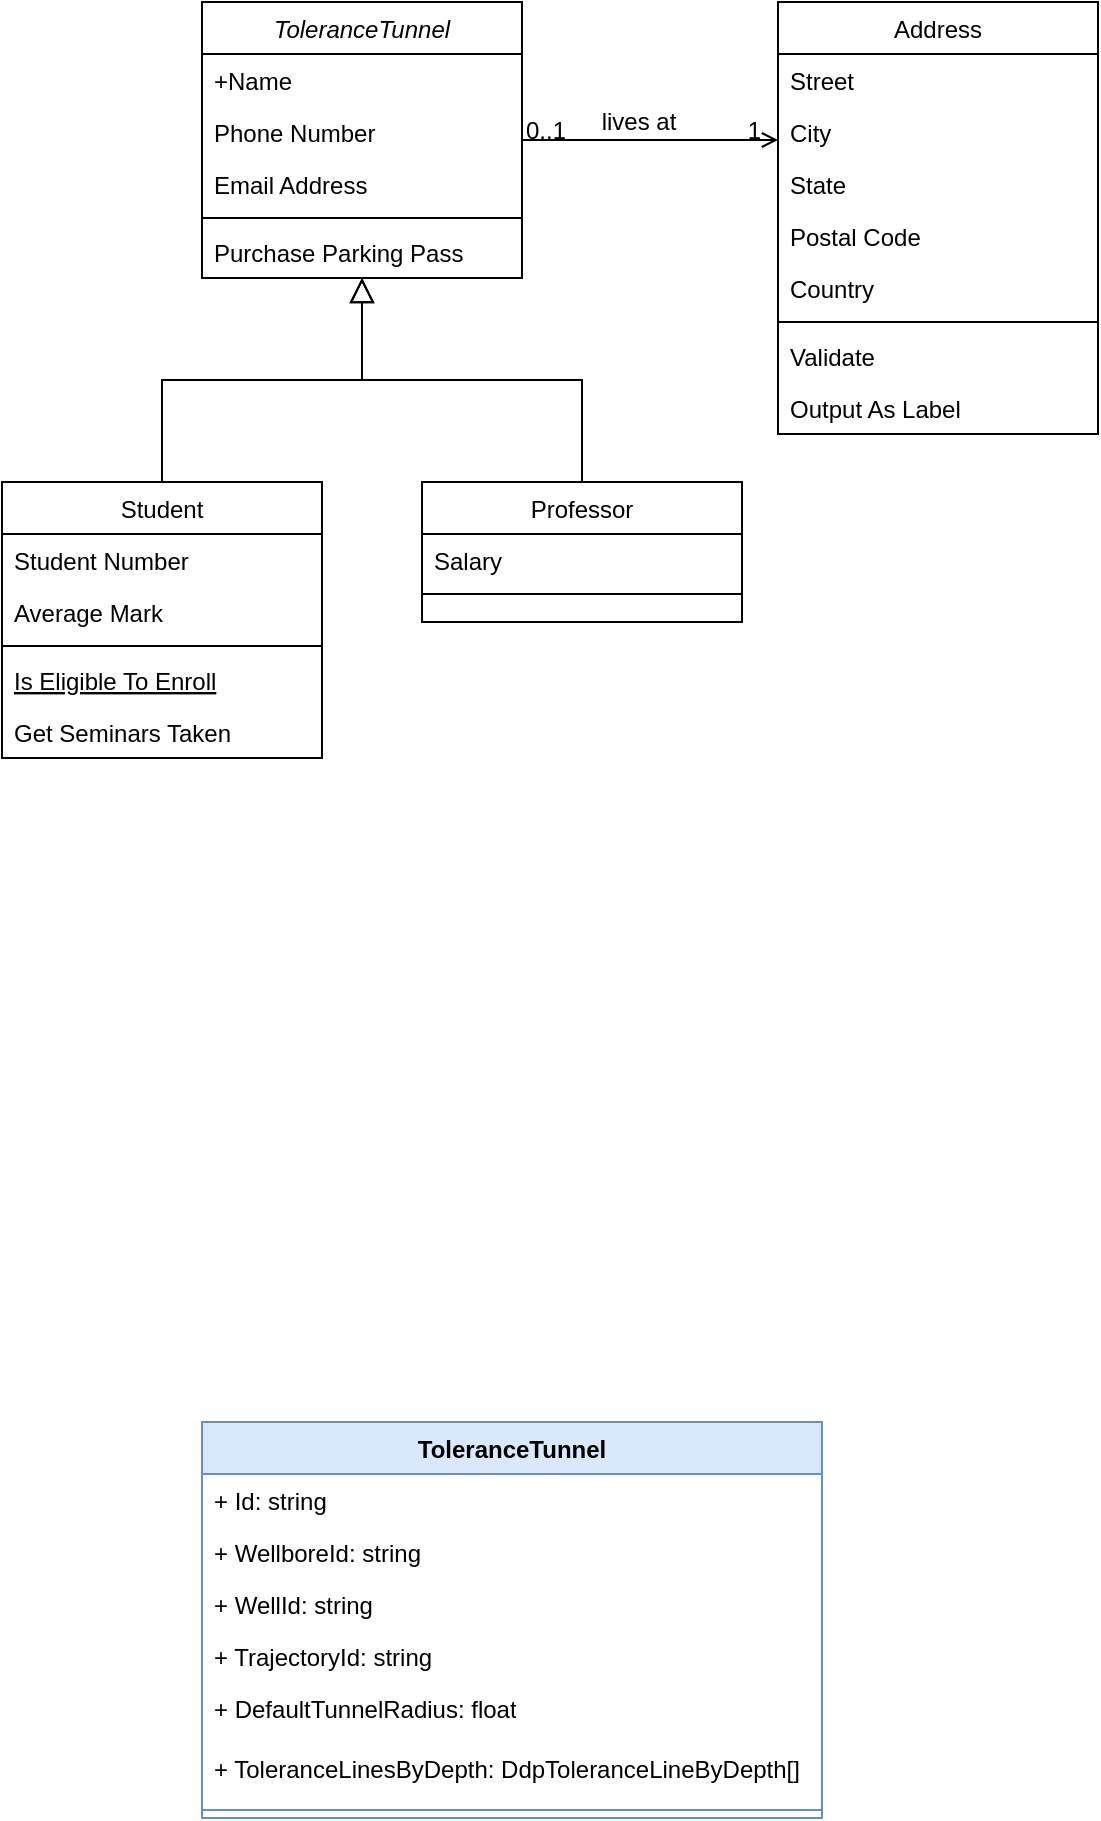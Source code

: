 <mxfile version="24.7.0" type="github">
  <diagram name="Page-1" id="SDHUjwgeJsBEM07UFrrE">
    <mxGraphModel dx="794" dy="458" grid="1" gridSize="10" guides="1" tooltips="1" connect="1" arrows="1" fold="1" page="1" pageScale="1" pageWidth="850" pageHeight="1100" math="0" shadow="0">
      <root>
        <mxCell id="0" />
        <mxCell id="1" parent="0" />
        <mxCell id="ETATzE8KKVZN9ZIXHdRA-3" value="ToleranceTunnel" style="swimlane;fontStyle=2;align=center;verticalAlign=top;childLayout=stackLayout;horizontal=1;startSize=26;horizontalStack=0;resizeParent=1;resizeLast=0;collapsible=1;marginBottom=0;rounded=0;shadow=0;strokeWidth=1;" vertex="1" parent="1">
          <mxGeometry x="120" y="20" width="160" height="138" as="geometry">
            <mxRectangle x="120" y="20" width="160" height="26" as="alternateBounds" />
          </mxGeometry>
        </mxCell>
        <mxCell id="ETATzE8KKVZN9ZIXHdRA-4" value="+Name" style="text;align=left;verticalAlign=top;spacingLeft=4;spacingRight=4;overflow=hidden;rotatable=0;points=[[0,0.5],[1,0.5]];portConstraint=eastwest;" vertex="1" parent="ETATzE8KKVZN9ZIXHdRA-3">
          <mxGeometry y="26" width="160" height="26" as="geometry" />
        </mxCell>
        <mxCell id="ETATzE8KKVZN9ZIXHdRA-5" value="Phone Number" style="text;align=left;verticalAlign=top;spacingLeft=4;spacingRight=4;overflow=hidden;rotatable=0;points=[[0,0.5],[1,0.5]];portConstraint=eastwest;rounded=0;shadow=0;html=0;" vertex="1" parent="ETATzE8KKVZN9ZIXHdRA-3">
          <mxGeometry y="52" width="160" height="26" as="geometry" />
        </mxCell>
        <mxCell id="ETATzE8KKVZN9ZIXHdRA-6" value="Email Address" style="text;align=left;verticalAlign=top;spacingLeft=4;spacingRight=4;overflow=hidden;rotatable=0;points=[[0,0.5],[1,0.5]];portConstraint=eastwest;rounded=0;shadow=0;html=0;" vertex="1" parent="ETATzE8KKVZN9ZIXHdRA-3">
          <mxGeometry y="78" width="160" height="26" as="geometry" />
        </mxCell>
        <mxCell id="ETATzE8KKVZN9ZIXHdRA-7" value="" style="line;html=1;strokeWidth=1;align=left;verticalAlign=middle;spacingTop=-1;spacingLeft=3;spacingRight=3;rotatable=0;labelPosition=right;points=[];portConstraint=eastwest;" vertex="1" parent="ETATzE8KKVZN9ZIXHdRA-3">
          <mxGeometry y="104" width="160" height="8" as="geometry" />
        </mxCell>
        <mxCell id="ETATzE8KKVZN9ZIXHdRA-8" value="Purchase Parking Pass" style="text;align=left;verticalAlign=top;spacingLeft=4;spacingRight=4;overflow=hidden;rotatable=0;points=[[0,0.5],[1,0.5]];portConstraint=eastwest;" vertex="1" parent="ETATzE8KKVZN9ZIXHdRA-3">
          <mxGeometry y="112" width="160" height="26" as="geometry" />
        </mxCell>
        <mxCell id="ETATzE8KKVZN9ZIXHdRA-9" value="Student" style="swimlane;fontStyle=0;align=center;verticalAlign=top;childLayout=stackLayout;horizontal=1;startSize=26;horizontalStack=0;resizeParent=1;resizeLast=0;collapsible=1;marginBottom=0;rounded=0;shadow=0;strokeWidth=1;" vertex="1" parent="1">
          <mxGeometry x="20" y="260" width="160" height="138" as="geometry">
            <mxRectangle x="130" y="380" width="160" height="26" as="alternateBounds" />
          </mxGeometry>
        </mxCell>
        <mxCell id="ETATzE8KKVZN9ZIXHdRA-10" value="Student Number" style="text;align=left;verticalAlign=top;spacingLeft=4;spacingRight=4;overflow=hidden;rotatable=0;points=[[0,0.5],[1,0.5]];portConstraint=eastwest;" vertex="1" parent="ETATzE8KKVZN9ZIXHdRA-9">
          <mxGeometry y="26" width="160" height="26" as="geometry" />
        </mxCell>
        <mxCell id="ETATzE8KKVZN9ZIXHdRA-11" value="Average Mark" style="text;align=left;verticalAlign=top;spacingLeft=4;spacingRight=4;overflow=hidden;rotatable=0;points=[[0,0.5],[1,0.5]];portConstraint=eastwest;rounded=0;shadow=0;html=0;" vertex="1" parent="ETATzE8KKVZN9ZIXHdRA-9">
          <mxGeometry y="52" width="160" height="26" as="geometry" />
        </mxCell>
        <mxCell id="ETATzE8KKVZN9ZIXHdRA-12" value="" style="line;html=1;strokeWidth=1;align=left;verticalAlign=middle;spacingTop=-1;spacingLeft=3;spacingRight=3;rotatable=0;labelPosition=right;points=[];portConstraint=eastwest;" vertex="1" parent="ETATzE8KKVZN9ZIXHdRA-9">
          <mxGeometry y="78" width="160" height="8" as="geometry" />
        </mxCell>
        <mxCell id="ETATzE8KKVZN9ZIXHdRA-13" value="Is Eligible To Enroll" style="text;align=left;verticalAlign=top;spacingLeft=4;spacingRight=4;overflow=hidden;rotatable=0;points=[[0,0.5],[1,0.5]];portConstraint=eastwest;fontStyle=4" vertex="1" parent="ETATzE8KKVZN9ZIXHdRA-9">
          <mxGeometry y="86" width="160" height="26" as="geometry" />
        </mxCell>
        <mxCell id="ETATzE8KKVZN9ZIXHdRA-14" value="Get Seminars Taken" style="text;align=left;verticalAlign=top;spacingLeft=4;spacingRight=4;overflow=hidden;rotatable=0;points=[[0,0.5],[1,0.5]];portConstraint=eastwest;" vertex="1" parent="ETATzE8KKVZN9ZIXHdRA-9">
          <mxGeometry y="112" width="160" height="26" as="geometry" />
        </mxCell>
        <mxCell id="ETATzE8KKVZN9ZIXHdRA-15" value="" style="endArrow=block;endSize=10;endFill=0;shadow=0;strokeWidth=1;rounded=0;curved=0;edgeStyle=elbowEdgeStyle;elbow=vertical;" edge="1" parent="1" source="ETATzE8KKVZN9ZIXHdRA-9" target="ETATzE8KKVZN9ZIXHdRA-3">
          <mxGeometry width="160" relative="1" as="geometry">
            <mxPoint x="100" y="103" as="sourcePoint" />
            <mxPoint x="100" y="103" as="targetPoint" />
          </mxGeometry>
        </mxCell>
        <mxCell id="ETATzE8KKVZN9ZIXHdRA-16" value="Professor" style="swimlane;fontStyle=0;align=center;verticalAlign=top;childLayout=stackLayout;horizontal=1;startSize=26;horizontalStack=0;resizeParent=1;resizeLast=0;collapsible=1;marginBottom=0;rounded=0;shadow=0;strokeWidth=1;" vertex="1" parent="1">
          <mxGeometry x="230" y="260" width="160" height="70" as="geometry">
            <mxRectangle x="340" y="380" width="170" height="26" as="alternateBounds" />
          </mxGeometry>
        </mxCell>
        <mxCell id="ETATzE8KKVZN9ZIXHdRA-17" value="Salary" style="text;align=left;verticalAlign=top;spacingLeft=4;spacingRight=4;overflow=hidden;rotatable=0;points=[[0,0.5],[1,0.5]];portConstraint=eastwest;" vertex="1" parent="ETATzE8KKVZN9ZIXHdRA-16">
          <mxGeometry y="26" width="160" height="26" as="geometry" />
        </mxCell>
        <mxCell id="ETATzE8KKVZN9ZIXHdRA-18" value="" style="line;html=1;strokeWidth=1;align=left;verticalAlign=middle;spacingTop=-1;spacingLeft=3;spacingRight=3;rotatable=0;labelPosition=right;points=[];portConstraint=eastwest;" vertex="1" parent="ETATzE8KKVZN9ZIXHdRA-16">
          <mxGeometry y="52" width="160" height="8" as="geometry" />
        </mxCell>
        <mxCell id="ETATzE8KKVZN9ZIXHdRA-19" value="" style="endArrow=block;endSize=10;endFill=0;shadow=0;strokeWidth=1;rounded=0;curved=0;edgeStyle=elbowEdgeStyle;elbow=vertical;" edge="1" parent="1" source="ETATzE8KKVZN9ZIXHdRA-16" target="ETATzE8KKVZN9ZIXHdRA-3">
          <mxGeometry width="160" relative="1" as="geometry">
            <mxPoint x="110" y="273" as="sourcePoint" />
            <mxPoint x="210" y="171" as="targetPoint" />
          </mxGeometry>
        </mxCell>
        <mxCell id="ETATzE8KKVZN9ZIXHdRA-20" value="Address" style="swimlane;fontStyle=0;align=center;verticalAlign=top;childLayout=stackLayout;horizontal=1;startSize=26;horizontalStack=0;resizeParent=1;resizeLast=0;collapsible=1;marginBottom=0;rounded=0;shadow=0;strokeWidth=1;" vertex="1" parent="1">
          <mxGeometry x="408" y="20" width="160" height="216" as="geometry">
            <mxRectangle x="550" y="140" width="160" height="26" as="alternateBounds" />
          </mxGeometry>
        </mxCell>
        <mxCell id="ETATzE8KKVZN9ZIXHdRA-21" value="Street" style="text;align=left;verticalAlign=top;spacingLeft=4;spacingRight=4;overflow=hidden;rotatable=0;points=[[0,0.5],[1,0.5]];portConstraint=eastwest;" vertex="1" parent="ETATzE8KKVZN9ZIXHdRA-20">
          <mxGeometry y="26" width="160" height="26" as="geometry" />
        </mxCell>
        <mxCell id="ETATzE8KKVZN9ZIXHdRA-22" value="City" style="text;align=left;verticalAlign=top;spacingLeft=4;spacingRight=4;overflow=hidden;rotatable=0;points=[[0,0.5],[1,0.5]];portConstraint=eastwest;rounded=0;shadow=0;html=0;" vertex="1" parent="ETATzE8KKVZN9ZIXHdRA-20">
          <mxGeometry y="52" width="160" height="26" as="geometry" />
        </mxCell>
        <mxCell id="ETATzE8KKVZN9ZIXHdRA-23" value="State" style="text;align=left;verticalAlign=top;spacingLeft=4;spacingRight=4;overflow=hidden;rotatable=0;points=[[0,0.5],[1,0.5]];portConstraint=eastwest;rounded=0;shadow=0;html=0;" vertex="1" parent="ETATzE8KKVZN9ZIXHdRA-20">
          <mxGeometry y="78" width="160" height="26" as="geometry" />
        </mxCell>
        <mxCell id="ETATzE8KKVZN9ZIXHdRA-24" value="Postal Code" style="text;align=left;verticalAlign=top;spacingLeft=4;spacingRight=4;overflow=hidden;rotatable=0;points=[[0,0.5],[1,0.5]];portConstraint=eastwest;rounded=0;shadow=0;html=0;" vertex="1" parent="ETATzE8KKVZN9ZIXHdRA-20">
          <mxGeometry y="104" width="160" height="26" as="geometry" />
        </mxCell>
        <mxCell id="ETATzE8KKVZN9ZIXHdRA-25" value="Country" style="text;align=left;verticalAlign=top;spacingLeft=4;spacingRight=4;overflow=hidden;rotatable=0;points=[[0,0.5],[1,0.5]];portConstraint=eastwest;rounded=0;shadow=0;html=0;" vertex="1" parent="ETATzE8KKVZN9ZIXHdRA-20">
          <mxGeometry y="130" width="160" height="26" as="geometry" />
        </mxCell>
        <mxCell id="ETATzE8KKVZN9ZIXHdRA-26" value="" style="line;html=1;strokeWidth=1;align=left;verticalAlign=middle;spacingTop=-1;spacingLeft=3;spacingRight=3;rotatable=0;labelPosition=right;points=[];portConstraint=eastwest;" vertex="1" parent="ETATzE8KKVZN9ZIXHdRA-20">
          <mxGeometry y="156" width="160" height="8" as="geometry" />
        </mxCell>
        <mxCell id="ETATzE8KKVZN9ZIXHdRA-27" value="Validate" style="text;align=left;verticalAlign=top;spacingLeft=4;spacingRight=4;overflow=hidden;rotatable=0;points=[[0,0.5],[1,0.5]];portConstraint=eastwest;" vertex="1" parent="ETATzE8KKVZN9ZIXHdRA-20">
          <mxGeometry y="164" width="160" height="26" as="geometry" />
        </mxCell>
        <mxCell id="ETATzE8KKVZN9ZIXHdRA-28" value="Output As Label" style="text;align=left;verticalAlign=top;spacingLeft=4;spacingRight=4;overflow=hidden;rotatable=0;points=[[0,0.5],[1,0.5]];portConstraint=eastwest;" vertex="1" parent="ETATzE8KKVZN9ZIXHdRA-20">
          <mxGeometry y="190" width="160" height="26" as="geometry" />
        </mxCell>
        <mxCell id="ETATzE8KKVZN9ZIXHdRA-29" value="" style="endArrow=open;shadow=0;strokeWidth=1;rounded=0;curved=0;endFill=1;edgeStyle=elbowEdgeStyle;elbow=vertical;" edge="1" parent="1" source="ETATzE8KKVZN9ZIXHdRA-3" target="ETATzE8KKVZN9ZIXHdRA-20">
          <mxGeometry x="0.5" y="41" relative="1" as="geometry">
            <mxPoint x="280" y="92" as="sourcePoint" />
            <mxPoint x="440" y="92" as="targetPoint" />
            <mxPoint x="-40" y="32" as="offset" />
          </mxGeometry>
        </mxCell>
        <mxCell id="ETATzE8KKVZN9ZIXHdRA-30" value="0..1" style="resizable=0;align=left;verticalAlign=bottom;labelBackgroundColor=none;fontSize=12;" connectable="0" vertex="1" parent="ETATzE8KKVZN9ZIXHdRA-29">
          <mxGeometry x="-1" relative="1" as="geometry">
            <mxPoint y="4" as="offset" />
          </mxGeometry>
        </mxCell>
        <mxCell id="ETATzE8KKVZN9ZIXHdRA-31" value="1" style="resizable=0;align=right;verticalAlign=bottom;labelBackgroundColor=none;fontSize=12;" connectable="0" vertex="1" parent="ETATzE8KKVZN9ZIXHdRA-29">
          <mxGeometry x="1" relative="1" as="geometry">
            <mxPoint x="-7" y="4" as="offset" />
          </mxGeometry>
        </mxCell>
        <mxCell id="ETATzE8KKVZN9ZIXHdRA-32" value="lives at" style="text;html=1;resizable=0;points=[];;align=center;verticalAlign=middle;labelBackgroundColor=none;rounded=0;shadow=0;strokeWidth=1;fontSize=12;" vertex="1" connectable="0" parent="ETATzE8KKVZN9ZIXHdRA-29">
          <mxGeometry x="0.5" y="49" relative="1" as="geometry">
            <mxPoint x="-38" y="40" as="offset" />
          </mxGeometry>
        </mxCell>
        <mxCell id="ETATzE8KKVZN9ZIXHdRA-46" value="ToleranceTunnel" style="swimlane;fontStyle=1;align=center;verticalAlign=top;childLayout=stackLayout;horizontal=1;startSize=26;horizontalStack=0;resizeParent=1;resizeParentMax=0;resizeLast=0;collapsible=1;marginBottom=0;whiteSpace=wrap;html=1;fillColor=#dae8fc;strokeColor=#6c8ebf;" vertex="1" parent="1">
          <mxGeometry x="120" y="730" width="310" height="198" as="geometry" />
        </mxCell>
        <mxCell id="ETATzE8KKVZN9ZIXHdRA-50" value="+ Id: string" style="text;strokeColor=none;fillColor=none;align=left;verticalAlign=top;spacingLeft=4;spacingRight=4;overflow=hidden;rotatable=0;points=[[0,0.5],[1,0.5]];portConstraint=eastwest;whiteSpace=wrap;html=1;" vertex="1" parent="ETATzE8KKVZN9ZIXHdRA-46">
          <mxGeometry y="26" width="310" height="26" as="geometry" />
        </mxCell>
        <mxCell id="ETATzE8KKVZN9ZIXHdRA-52" value="+ WellboreId: string" style="text;strokeColor=none;fillColor=none;align=left;verticalAlign=top;spacingLeft=4;spacingRight=4;overflow=hidden;rotatable=0;points=[[0,0.5],[1,0.5]];portConstraint=eastwest;whiteSpace=wrap;html=1;" vertex="1" parent="ETATzE8KKVZN9ZIXHdRA-46">
          <mxGeometry y="52" width="310" height="26" as="geometry" />
        </mxCell>
        <mxCell id="ETATzE8KKVZN9ZIXHdRA-51" value="+ WellId: string" style="text;strokeColor=none;fillColor=none;align=left;verticalAlign=top;spacingLeft=4;spacingRight=4;overflow=hidden;rotatable=0;points=[[0,0.5],[1,0.5]];portConstraint=eastwest;whiteSpace=wrap;html=1;" vertex="1" parent="ETATzE8KKVZN9ZIXHdRA-46">
          <mxGeometry y="78" width="310" height="26" as="geometry" />
        </mxCell>
        <mxCell id="ETATzE8KKVZN9ZIXHdRA-53" value="+ TrajectoryId: string" style="text;strokeColor=none;fillColor=none;align=left;verticalAlign=top;spacingLeft=4;spacingRight=4;overflow=hidden;rotatable=0;points=[[0,0.5],[1,0.5]];portConstraint=eastwest;whiteSpace=wrap;html=1;" vertex="1" parent="ETATzE8KKVZN9ZIXHdRA-46">
          <mxGeometry y="104" width="310" height="26" as="geometry" />
        </mxCell>
        <mxCell id="ETATzE8KKVZN9ZIXHdRA-54" value="+ DefaultTunnelRadius: float" style="text;strokeColor=none;fillColor=none;align=left;verticalAlign=top;spacingLeft=4;spacingRight=4;overflow=hidden;rotatable=0;points=[[0,0.5],[1,0.5]];portConstraint=eastwest;whiteSpace=wrap;html=1;" vertex="1" parent="ETATzE8KKVZN9ZIXHdRA-46">
          <mxGeometry y="130" width="310" height="30" as="geometry" />
        </mxCell>
        <mxCell id="ETATzE8KKVZN9ZIXHdRA-55" value="+ ToleranceLinesByDepth: DdpToleranceLineByDepth[]" style="text;strokeColor=none;fillColor=none;align=left;verticalAlign=top;spacingLeft=4;spacingRight=4;overflow=hidden;rotatable=0;points=[[0,0.5],[1,0.5]];portConstraint=eastwest;whiteSpace=wrap;html=1;" vertex="1" parent="ETATzE8KKVZN9ZIXHdRA-46">
          <mxGeometry y="160" width="310" height="30" as="geometry" />
        </mxCell>
        <mxCell id="ETATzE8KKVZN9ZIXHdRA-48" value="" style="line;strokeWidth=1;fillColor=none;align=left;verticalAlign=middle;spacingTop=-1;spacingLeft=3;spacingRight=3;rotatable=0;labelPosition=right;points=[];portConstraint=eastwest;strokeColor=inherit;" vertex="1" parent="ETATzE8KKVZN9ZIXHdRA-46">
          <mxGeometry y="190" width="310" height="8" as="geometry" />
        </mxCell>
      </root>
    </mxGraphModel>
  </diagram>
</mxfile>
